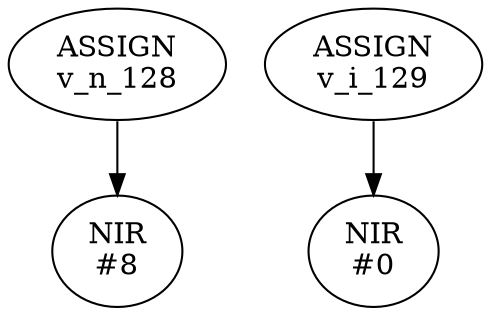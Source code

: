 digraph {NODE_f3cd6360 [label="NIR
#8
"]
NODE_f3ce9170 [label="ASSIGN
v_n_128
"]
NODE_f3ce9170 -> NODE_f3cd6360;
NODE_f3cdfa10 [label="NIR
#0
"]
NODE_f3cda110 [label="ASSIGN
v_i_129
"]
NODE_f3cda110 -> NODE_f3cdfa10;
}